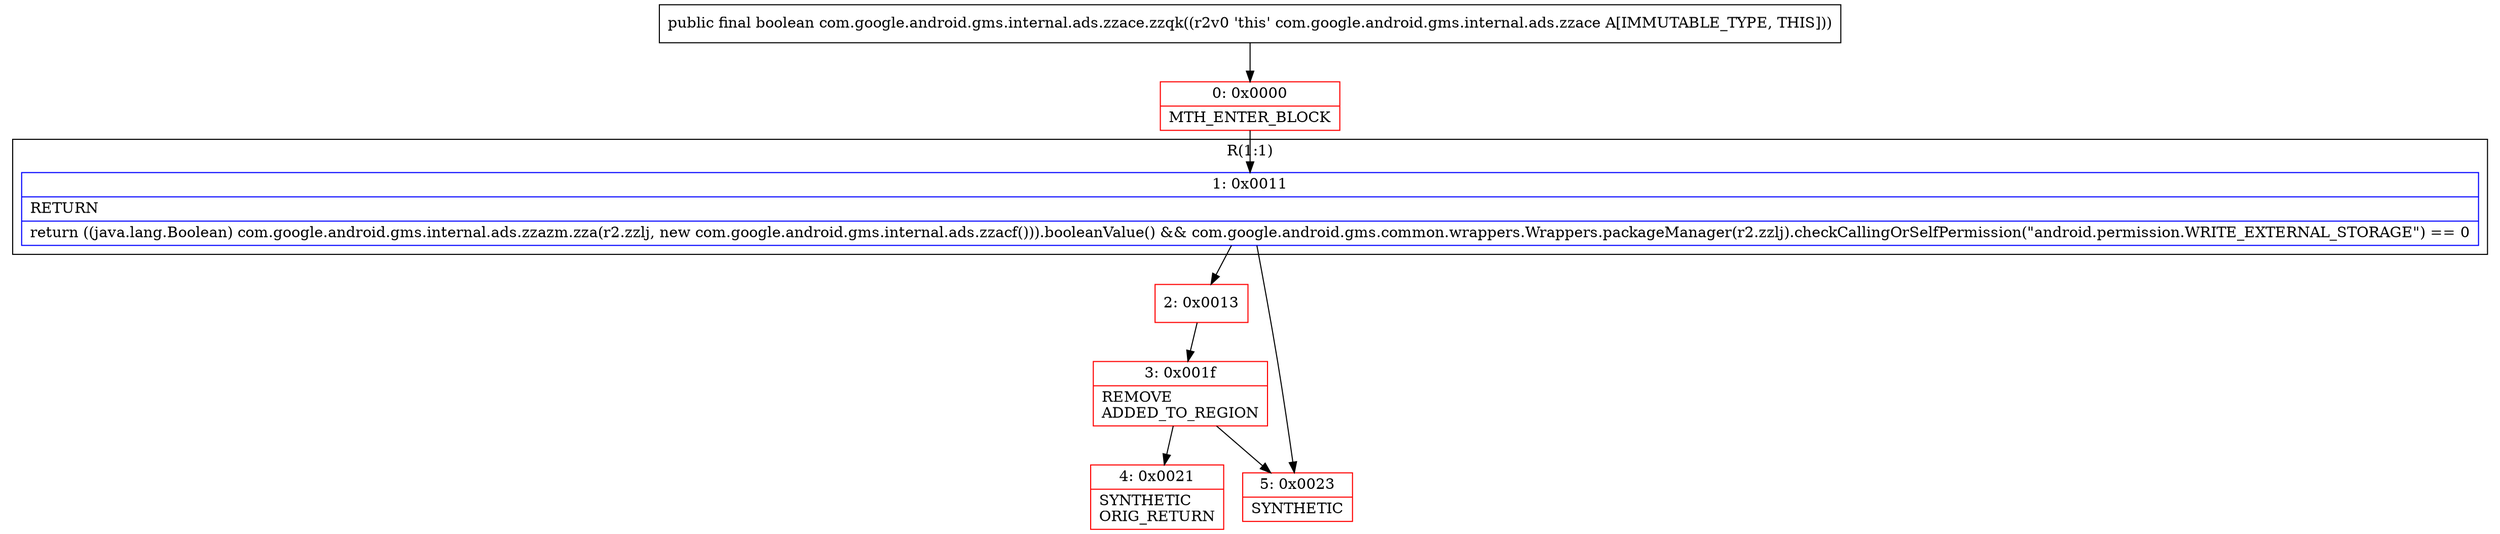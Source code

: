 digraph "CFG forcom.google.android.gms.internal.ads.zzace.zzqk()Z" {
subgraph cluster_Region_456590426 {
label = "R(1:1)";
node [shape=record,color=blue];
Node_1 [shape=record,label="{1\:\ 0x0011|RETURN\l|return ((java.lang.Boolean) com.google.android.gms.internal.ads.zzazm.zza(r2.zzlj, new com.google.android.gms.internal.ads.zzacf())).booleanValue() && com.google.android.gms.common.wrappers.Wrappers.packageManager(r2.zzlj).checkCallingOrSelfPermission(\"android.permission.WRITE_EXTERNAL_STORAGE\") == 0\l}"];
}
Node_0 [shape=record,color=red,label="{0\:\ 0x0000|MTH_ENTER_BLOCK\l}"];
Node_2 [shape=record,color=red,label="{2\:\ 0x0013}"];
Node_3 [shape=record,color=red,label="{3\:\ 0x001f|REMOVE\lADDED_TO_REGION\l}"];
Node_4 [shape=record,color=red,label="{4\:\ 0x0021|SYNTHETIC\lORIG_RETURN\l}"];
Node_5 [shape=record,color=red,label="{5\:\ 0x0023|SYNTHETIC\l}"];
MethodNode[shape=record,label="{public final boolean com.google.android.gms.internal.ads.zzace.zzqk((r2v0 'this' com.google.android.gms.internal.ads.zzace A[IMMUTABLE_TYPE, THIS])) }"];
MethodNode -> Node_0;
Node_1 -> Node_2;
Node_1 -> Node_5;
Node_0 -> Node_1;
Node_2 -> Node_3;
Node_3 -> Node_4;
Node_3 -> Node_5;
}

